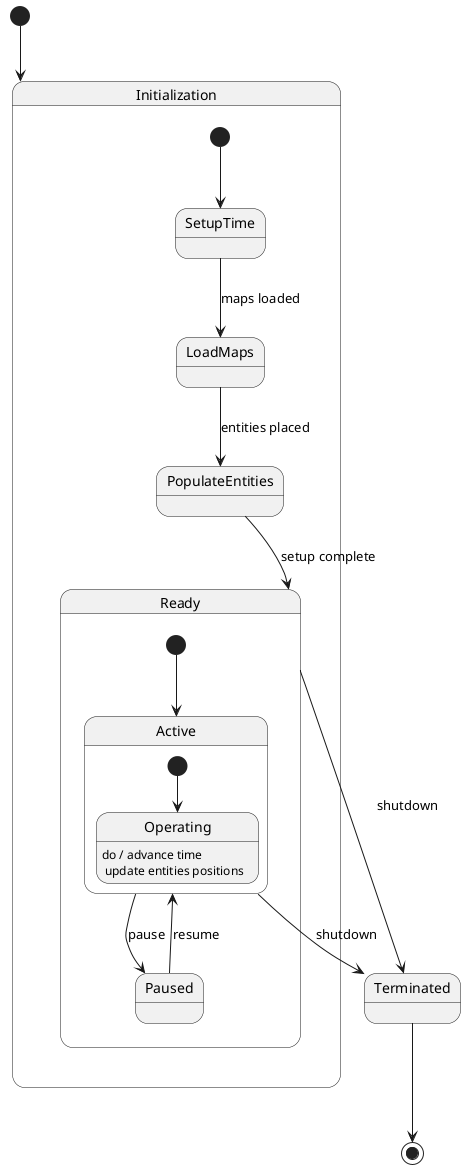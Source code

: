 @startuml PyMundoStates

[*] --> Initialization

state Initialization {
    [*] --> SetupTime
    SetupTime --> LoadMaps : maps loaded
    LoadMaps --> PopulateEntities : entities placed
    PopulateEntities --> Ready : setup complete
}

state Ready {
    [*] --> Active
    Active --> Paused : pause
    Paused --> Active : resume
}

state Active {
    [*] --> Operating
    Operating : do / advance time\n update entities positions
}

Ready --> Terminated : shutdown
Active --> Terminated : shutdown

Terminated --> [*]
@enduml